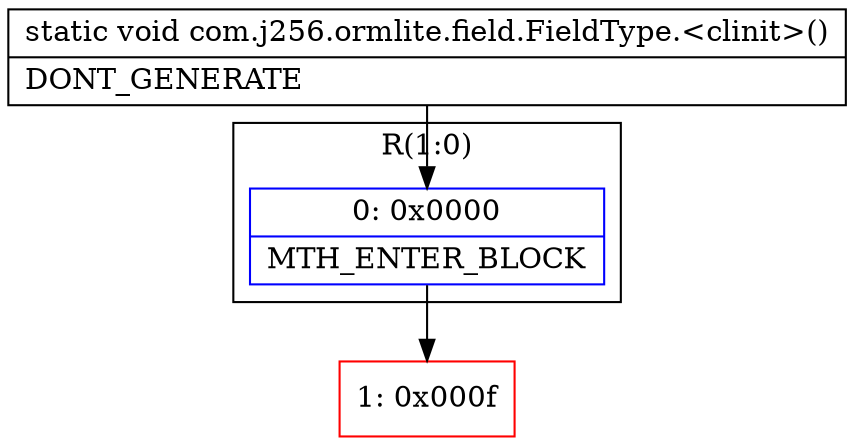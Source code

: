 digraph "CFG forcom.j256.ormlite.field.FieldType.\<clinit\>()V" {
subgraph cluster_Region_461860977 {
label = "R(1:0)";
node [shape=record,color=blue];
Node_0 [shape=record,label="{0\:\ 0x0000|MTH_ENTER_BLOCK\l}"];
}
Node_1 [shape=record,color=red,label="{1\:\ 0x000f}"];
MethodNode[shape=record,label="{static void com.j256.ormlite.field.FieldType.\<clinit\>()  | DONT_GENERATE\l}"];
MethodNode -> Node_0;
Node_0 -> Node_1;
}

